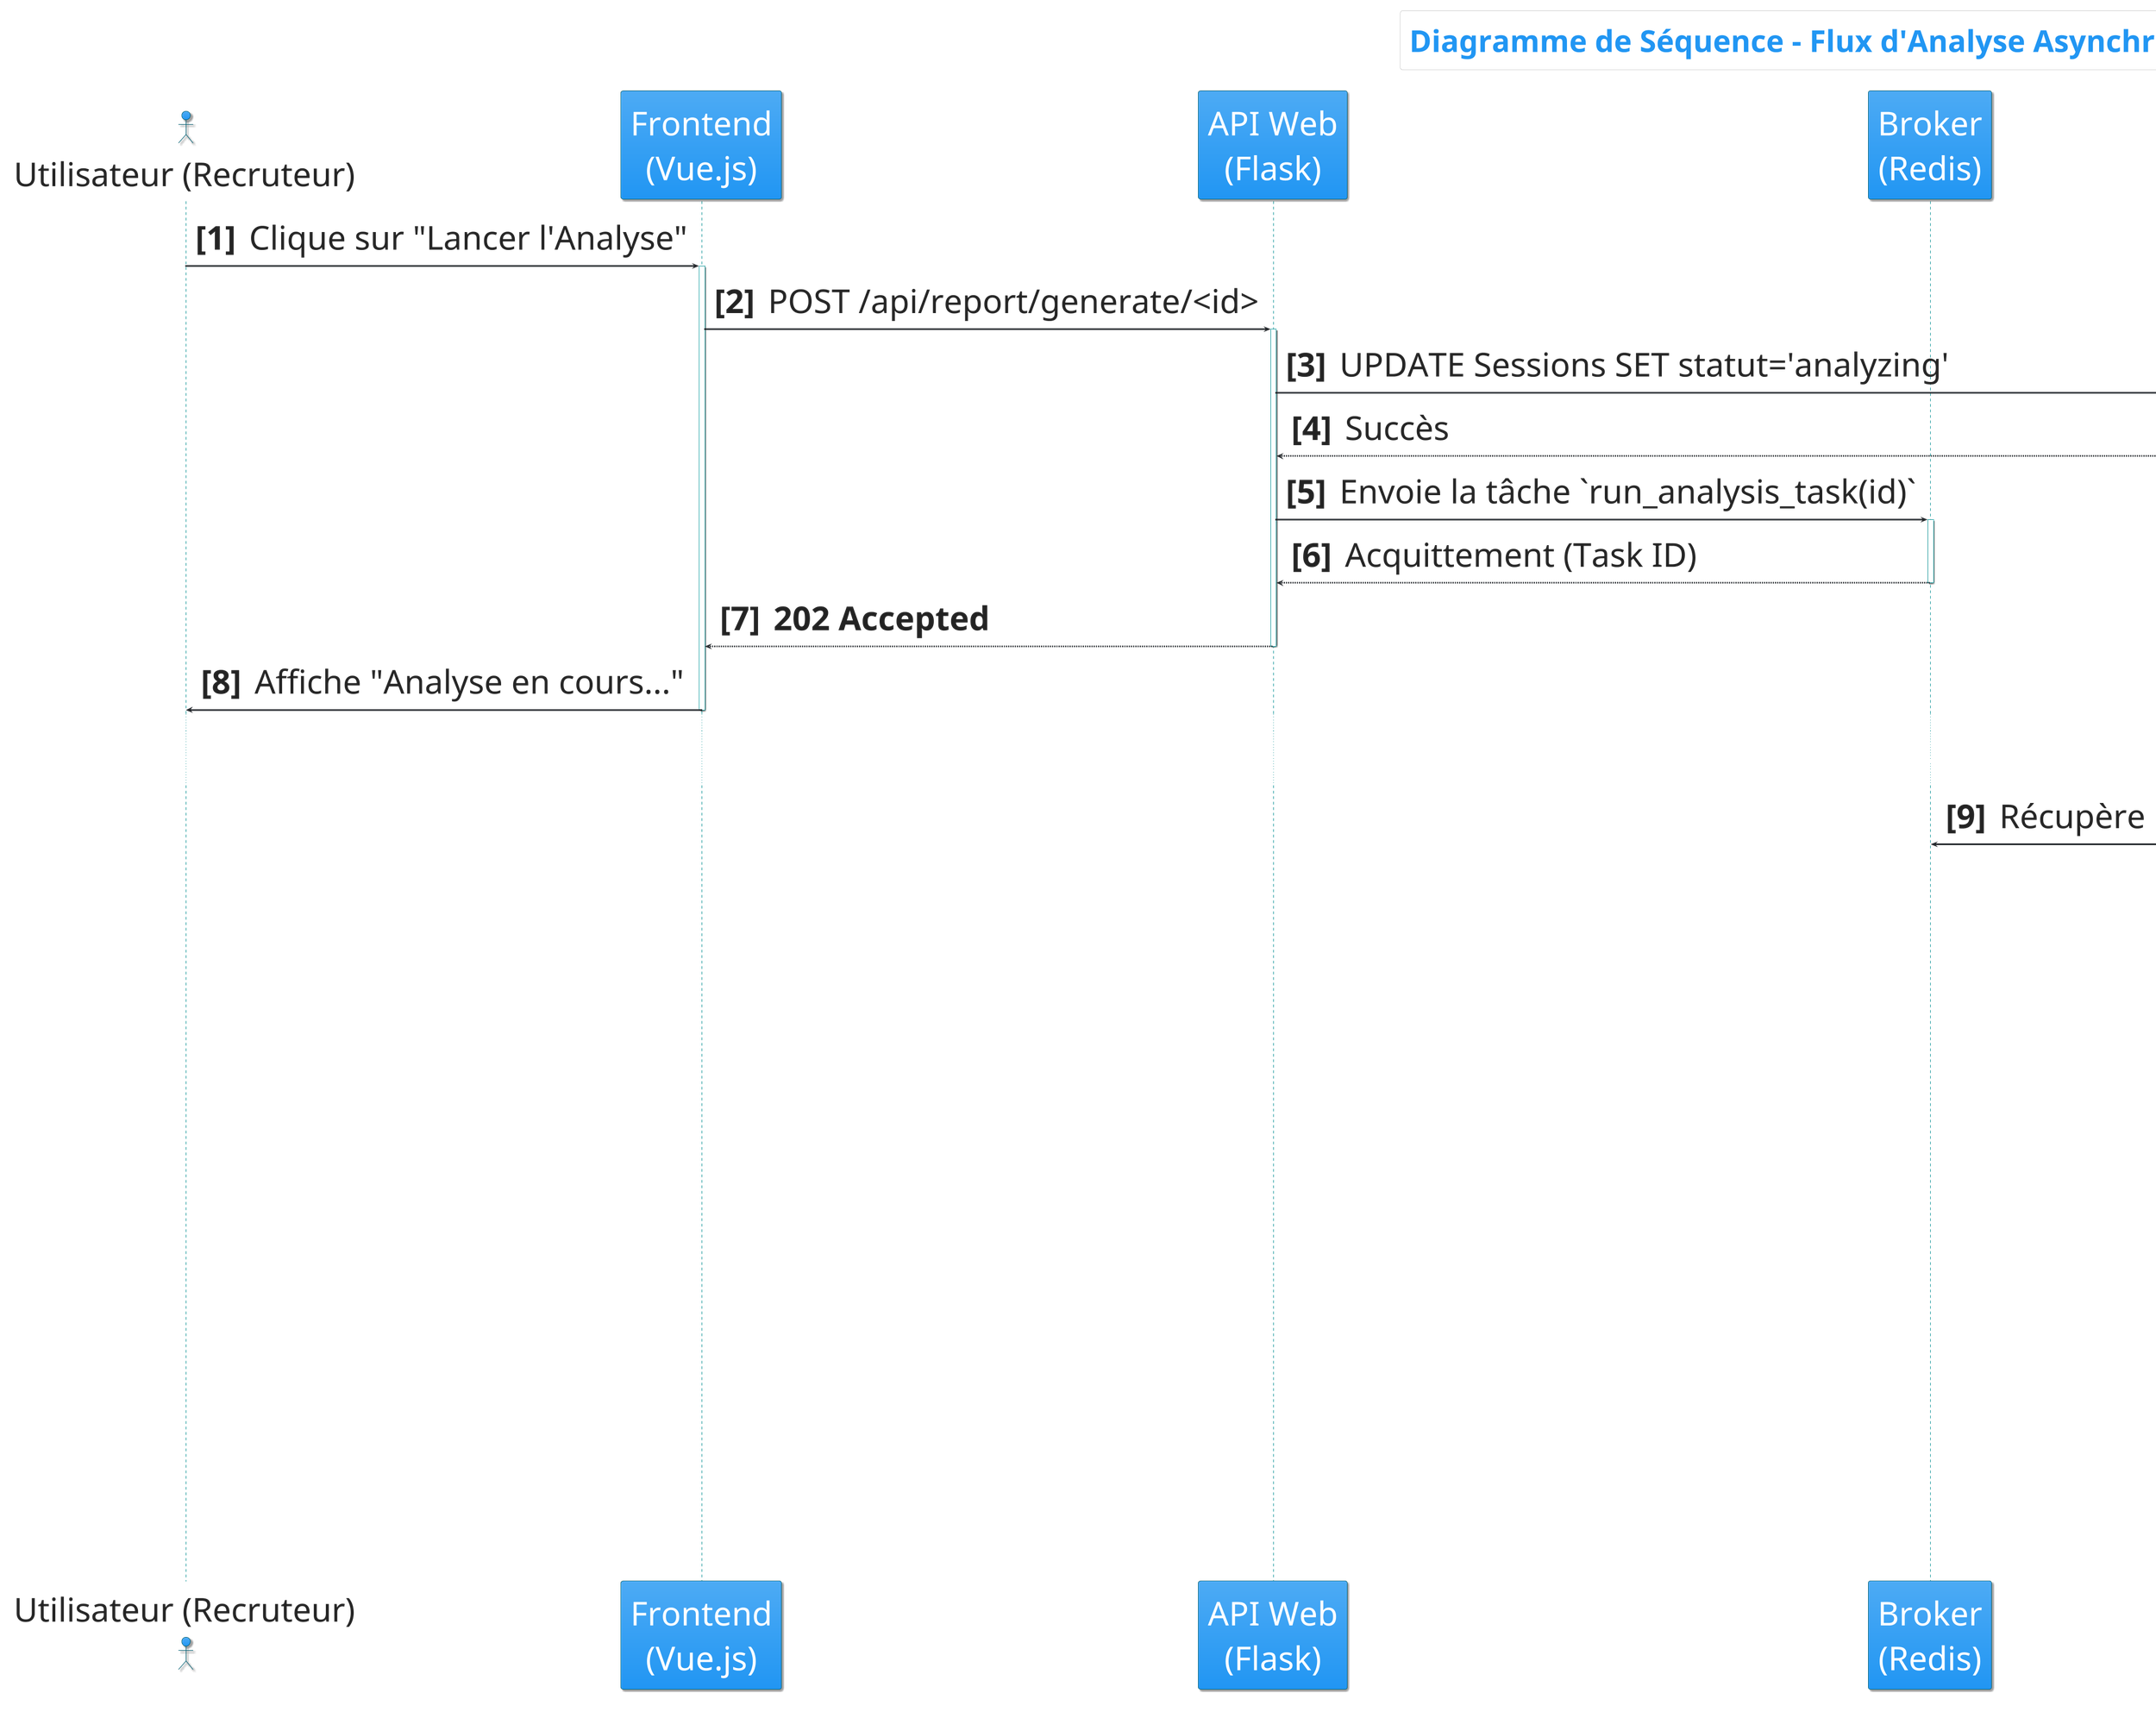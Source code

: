 @startuml Diag-Séquence - Lancement d'une Analyse d'Entretien
!theme materia

skinparam DefaultFontSize 60
skinparam TitleFontSize 55
skinparam CaptionFontSize 60
skinparam NoteFontSize 60
skinparam ActorFontSize 60
skinparam UsecaseFontSize 60

title **Diagramme de Séquence - Flux d'Analyse Asynchrone**

autonumber "<b>[0]"
skinparam sequence {
    ActorBorderColor #005f73
    ParticipantBorderColor #005f73
    LifeLineBorderColor #0a9396
    ArrowColor #212529
    GroupHeaderFontColor #005f73
}

actor "Utilisateur (Recruteur)" as User
participant "Frontend\n(Vue.js)" as FE
participant "API Web\n(Flask)" as BE
participant "Broker\n(Redis)" as Broker
participant "Worker\n(Celery)" as Worker
database "Base de Données\n(PostgreSQL)" as DB

User -> FE: Clique sur "Lancer l'Analyse"
activate FE

FE -> BE: POST /api/report/generate/<id>
activate BE

BE -> DB: UPDATE Sessions SET statut='analyzing'
activate DB
DB --> BE: Succès
deactivate DB

BE -> Broker: Envoie la tâche `run_analysis_task(id)`
activate Broker
Broker --> BE: Acquittement (Task ID)
deactivate Broker

BE --> FE: **202 Accepted**
deactivate BE

FE -> User: Affiche "Analyse en cours..."
deactivate FE

... 5 secondes plus tard ...

Worker -> Broker: Récupère la tâche `run_analysis_task(id)`
activate Worker

Worker -> DB: GET Session, Questions, etc.
activate DB
DB --> Worker: Données nécessaires
deactivate DB

group **Pipeline d'Analyse Multimodale**
    Worker -> Worker: **VideoAgent**: Analyse du regard
    Worker -> Worker: **NLPAgent**: Transcription
    Worker -> Worker: **AudioAgent**: Analyse vocale
    Worker -> Worker: **EmotionAgent**: Analyse émotionnelle
end

Worker -> DB: INSERT/UPDATE Answers, Reports, etc.
activate DB
DB --> Worker: Succès
deactivate DB

Worker -> DB: UPDATE Sessions SET statut='analysis_complete'
activate DB
DB --> Worker: Succès
deactivate DB
deactivate Worker

@enduml